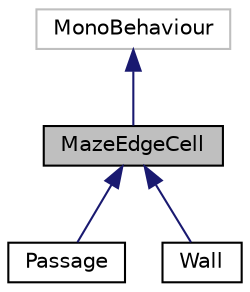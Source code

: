 digraph "MazeEdgeCell"
{
  edge [fontname="Helvetica",fontsize="10",labelfontname="Helvetica",labelfontsize="10"];
  node [fontname="Helvetica",fontsize="10",shape=record];
  Node0 [label="MazeEdgeCell",height=0.2,width=0.4,color="black", fillcolor="grey75", style="filled", fontcolor="black"];
  Node1 -> Node0 [dir="back",color="midnightblue",fontsize="10",style="solid",fontname="Helvetica"];
  Node1 [label="MonoBehaviour",height=0.2,width=0.4,color="grey75", fillcolor="white", style="filled"];
  Node0 -> Node2 [dir="back",color="midnightblue",fontsize="10",style="solid",fontname="Helvetica"];
  Node2 [label="Passage",height=0.2,width=0.4,color="black", fillcolor="white", style="filled",URL="$class_passage.html",tooltip="Class to represent a passage in the maze. "];
  Node0 -> Node3 [dir="back",color="midnightblue",fontsize="10",style="solid",fontname="Helvetica"];
  Node3 [label="Wall",height=0.2,width=0.4,color="black", fillcolor="white", style="filled",URL="$class_wall.html",tooltip="Class to represent a wall in a maze. "];
}
